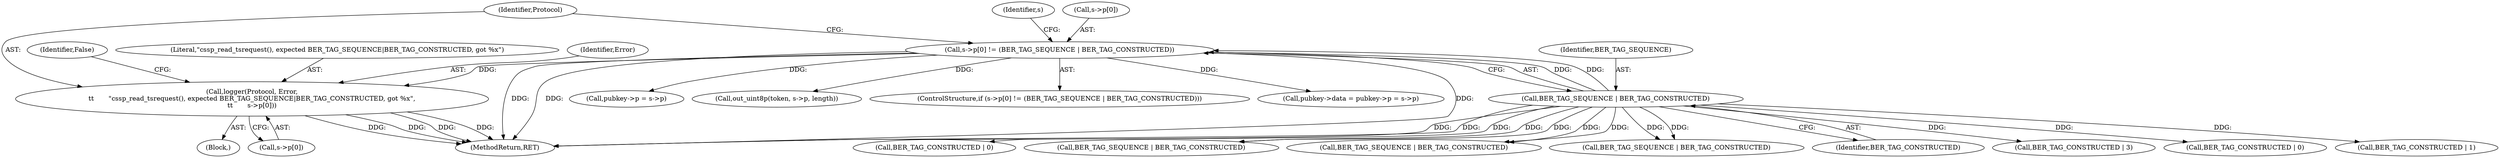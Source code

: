 digraph "0_rdesktop_4dca546d04321a610c1835010b5dad85163b65e1_2@array" {
"1000129" [label="(Call,logger(Protocol, Error,\n\t\t       \"cssp_read_tsrequest(), expected BER_TAG_SEQUENCE|BER_TAG_CONSTRUCTED, got %x\",\n\t\t       s->p[0]))"];
"1000119" [label="(Call,s->p[0] != (BER_TAG_SEQUENCE | BER_TAG_CONSTRUCTED))"];
"1000125" [label="(Call,BER_TAG_SEQUENCE | BER_TAG_CONSTRUCTED)"];
"1000133" [label="(Call,s->p[0])"];
"1000128" [label="(Block,)"];
"1000218" [label="(Call,BER_TAG_SEQUENCE | BER_TAG_CONSTRUCTED)"];
"1000118" [label="(ControlStructure,if (s->p[0] != (BER_TAG_SEQUENCE | BER_TAG_CONSTRUCTED)))"];
"1000383" [label="(Call,pubkey->data = pubkey->p = s->p)"];
"1000125" [label="(Call,BER_TAG_SEQUENCE | BER_TAG_CONSTRUCTED)"];
"1000119" [label="(Call,s->p[0] != (BER_TAG_SEQUENCE | BER_TAG_CONSTRUCTED))"];
"1000120" [label="(Call,s->p[0])"];
"1000292" [label="(Call,BER_TAG_SEQUENCE | BER_TAG_CONSTRUCTED)"];
"1000129" [label="(Call,logger(Protocol, Error,\n\t\t       \"cssp_read_tsrequest(), expected BER_TAG_SEQUENCE|BER_TAG_CONSTRUCTED, got %x\",\n\t\t       s->p[0]))"];
"1000127" [label="(Identifier,BER_TAG_CONSTRUCTED)"];
"1000126" [label="(Identifier,BER_TAG_SEQUENCE)"];
"1000130" [label="(Identifier,Protocol)"];
"1000410" [label="(MethodReturn,RET)"];
"1000144" [label="(Identifier,s)"];
"1000364" [label="(Call,BER_TAG_CONSTRUCTED | 3)"];
"1000236" [label="(Call,BER_TAG_CONSTRUCTED | 0)"];
"1000387" [label="(Call,pubkey->p = s->p)"];
"1000139" [label="(Identifier,False)"];
"1000260" [label="(Call,BER_TAG_CONSTRUCTED | 1)"];
"1000132" [label="(Literal,\"cssp_read_tsrequest(), expected BER_TAG_SEQUENCE|BER_TAG_CONSTRUCTED, got %x\")"];
"1000340" [label="(Call,out_uint8p(token, s->p, length))"];
"1000131" [label="(Identifier,Error)"];
"1000276" [label="(Call,BER_TAG_SEQUENCE | BER_TAG_CONSTRUCTED)"];
"1000310" [label="(Call,BER_TAG_CONSTRUCTED | 0)"];
"1000129" -> "1000128"  [label="AST: "];
"1000129" -> "1000133"  [label="CFG: "];
"1000130" -> "1000129"  [label="AST: "];
"1000131" -> "1000129"  [label="AST: "];
"1000132" -> "1000129"  [label="AST: "];
"1000133" -> "1000129"  [label="AST: "];
"1000139" -> "1000129"  [label="CFG: "];
"1000129" -> "1000410"  [label="DDG: "];
"1000129" -> "1000410"  [label="DDG: "];
"1000129" -> "1000410"  [label="DDG: "];
"1000129" -> "1000410"  [label="DDG: "];
"1000119" -> "1000129"  [label="DDG: "];
"1000119" -> "1000118"  [label="AST: "];
"1000119" -> "1000125"  [label="CFG: "];
"1000120" -> "1000119"  [label="AST: "];
"1000125" -> "1000119"  [label="AST: "];
"1000130" -> "1000119"  [label="CFG: "];
"1000144" -> "1000119"  [label="CFG: "];
"1000119" -> "1000410"  [label="DDG: "];
"1000119" -> "1000410"  [label="DDG: "];
"1000119" -> "1000410"  [label="DDG: "];
"1000125" -> "1000119"  [label="DDG: "];
"1000125" -> "1000119"  [label="DDG: "];
"1000119" -> "1000340"  [label="DDG: "];
"1000119" -> "1000383"  [label="DDG: "];
"1000119" -> "1000387"  [label="DDG: "];
"1000125" -> "1000127"  [label="CFG: "];
"1000126" -> "1000125"  [label="AST: "];
"1000127" -> "1000125"  [label="AST: "];
"1000125" -> "1000410"  [label="DDG: "];
"1000125" -> "1000410"  [label="DDG: "];
"1000125" -> "1000218"  [label="DDG: "];
"1000125" -> "1000218"  [label="DDG: "];
"1000125" -> "1000236"  [label="DDG: "];
"1000125" -> "1000260"  [label="DDG: "];
"1000125" -> "1000276"  [label="DDG: "];
"1000125" -> "1000276"  [label="DDG: "];
"1000125" -> "1000292"  [label="DDG: "];
"1000125" -> "1000292"  [label="DDG: "];
"1000125" -> "1000310"  [label="DDG: "];
"1000125" -> "1000364"  [label="DDG: "];
}
